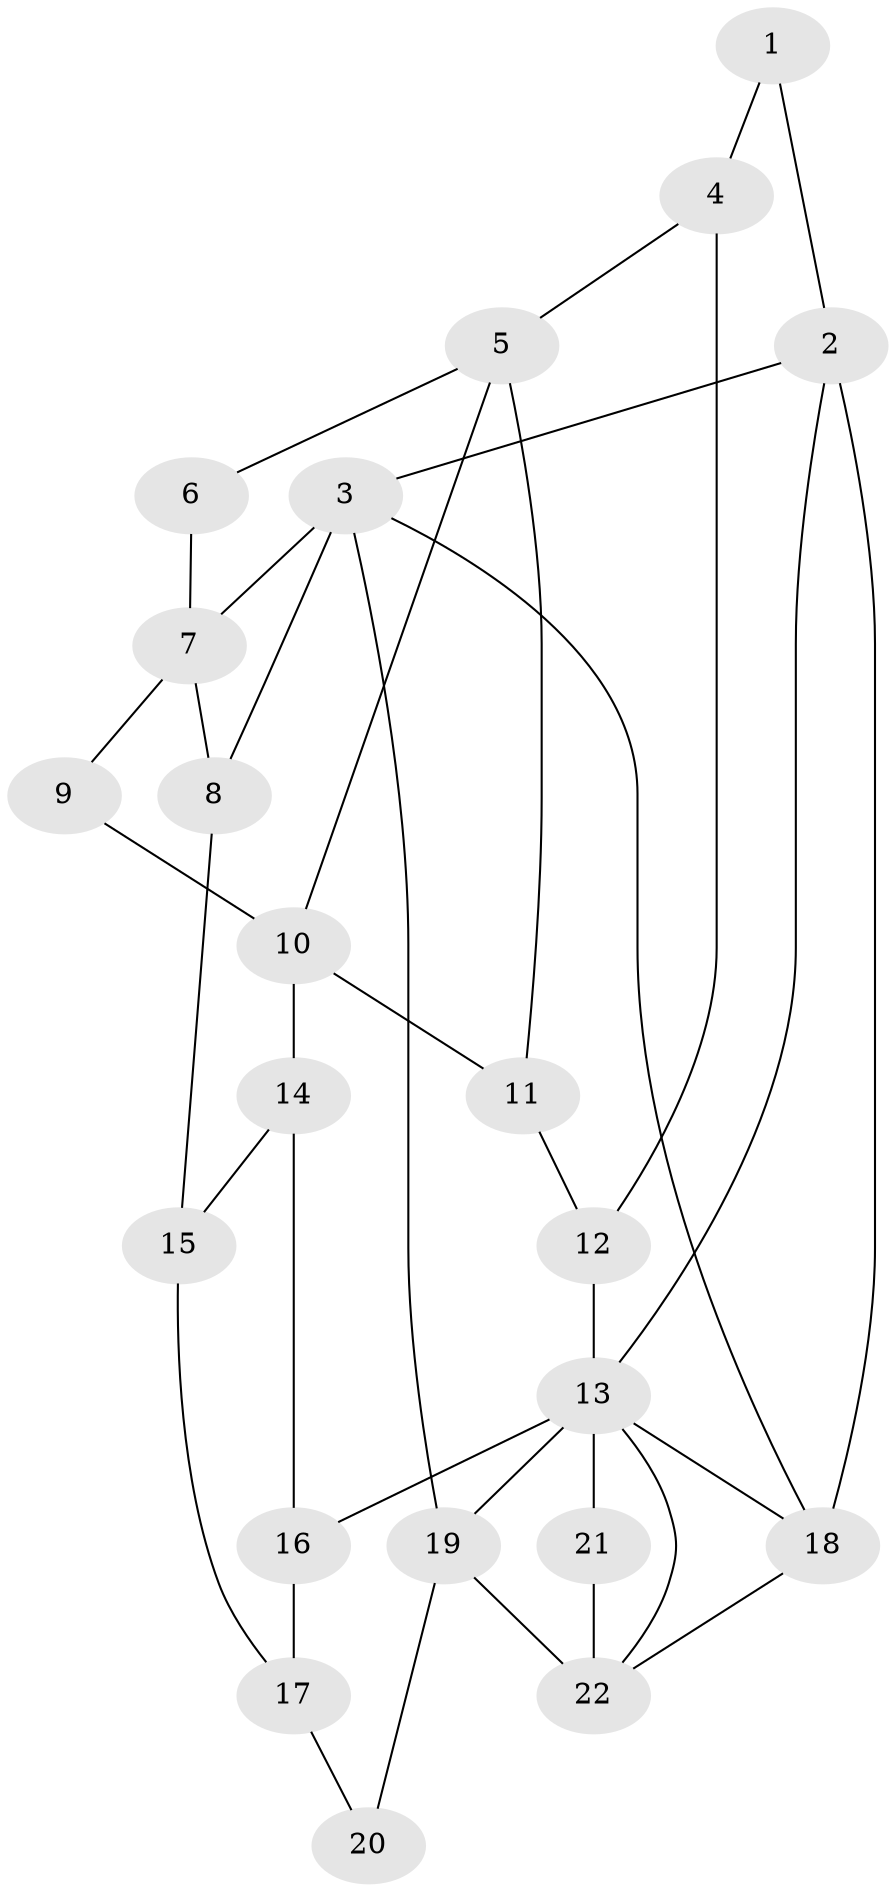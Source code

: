 // original degree distribution, {3: 0.027777777777777776, 5: 0.5277777777777778, 6: 0.20833333333333334, 4: 0.2361111111111111}
// Generated by graph-tools (version 1.1) at 2025/54/03/04/25 22:54:15]
// undirected, 22 vertices, 37 edges
graph export_dot {
  node [color=gray90,style=filled];
  1;
  2;
  3;
  4;
  5;
  6;
  7;
  8;
  9;
  10;
  11;
  12;
  13;
  14;
  15;
  16;
  17;
  18;
  19;
  20;
  21;
  22;
  1 -- 2 [weight=2.0];
  1 -- 4 [weight=2.0];
  2 -- 3 [weight=1.0];
  2 -- 13 [weight=1.0];
  2 -- 18 [weight=1.0];
  3 -- 7 [weight=1.0];
  3 -- 8 [weight=2.0];
  3 -- 18 [weight=1.0];
  3 -- 19 [weight=1.0];
  4 -- 5 [weight=2.0];
  4 -- 12 [weight=1.0];
  5 -- 6 [weight=2.0];
  5 -- 10 [weight=1.0];
  5 -- 11 [weight=1.0];
  6 -- 7 [weight=2.0];
  7 -- 8 [weight=1.0];
  7 -- 9 [weight=2.0];
  8 -- 15 [weight=2.0];
  9 -- 10 [weight=1.0];
  10 -- 11 [weight=1.0];
  10 -- 14 [weight=2.0];
  11 -- 12 [weight=1.0];
  12 -- 13 [weight=2.0];
  13 -- 16 [weight=1.0];
  13 -- 18 [weight=1.0];
  13 -- 19 [weight=2.0];
  13 -- 21 [weight=2.0];
  13 -- 22 [weight=1.0];
  14 -- 15 [weight=2.0];
  14 -- 16 [weight=1.0];
  15 -- 17 [weight=2.0];
  16 -- 17 [weight=1.0];
  17 -- 20 [weight=2.0];
  18 -- 22 [weight=1.0];
  19 -- 20 [weight=2.0];
  19 -- 22 [weight=1.0];
  21 -- 22 [weight=2.0];
}
